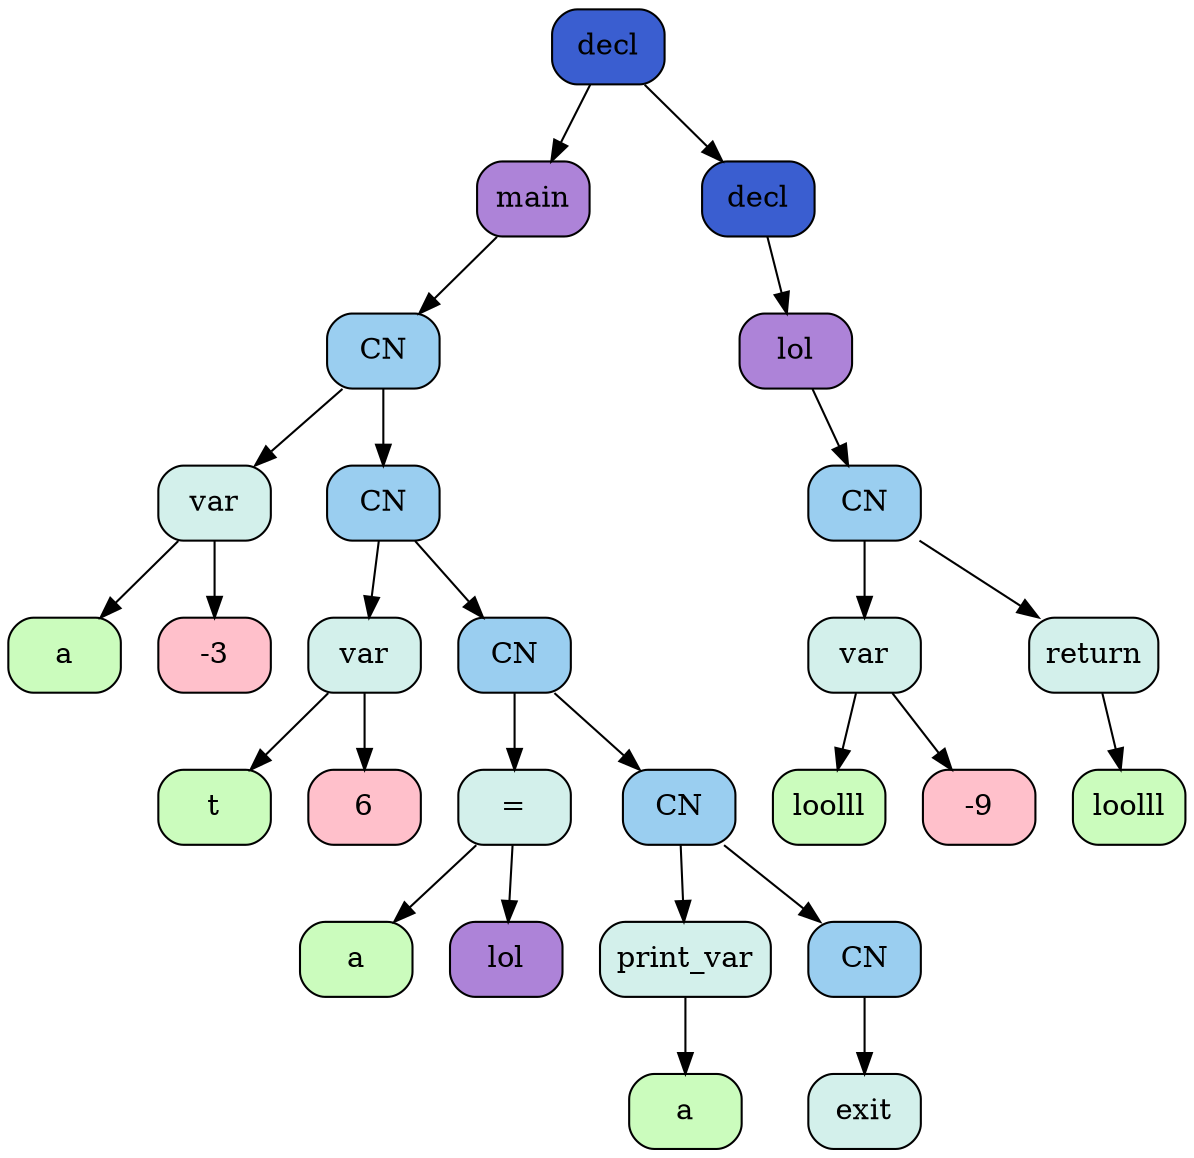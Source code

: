 digraph {
		node [shape=Mrecord]
	node0x5616aef19ef0[label="decl", style=filled, fillcolor="#3a5ed0"]
	node0x5616aef198f0[style=filled, fillcolor="#ad83d8", label="main"]
	node0x5616aef19ef0 -> node0x5616aef198f0
	node0x5616aef198f0[style=filled, fillcolor="#ad83d8", label="main"]
	node0x5616aef19ce0[label="CN", style=filled, fillcolor="#9acef0"]
	node0x5616aef198f0 -> node0x5616aef19ce0
	node0x5616aef19ce0[label="CN", style=filled, fillcolor="#9acef0"]
	node0x5616aef199c0[label="var", style=filled, fillcolor="#d3f0eb"]
	node0x5616aef19ce0 -> node0x5616aef199c0
	node0x5616aef199c0[label="var", style=filled, fillcolor="#d3f0eb"]
	node0x5616aef19940[style=filled, fillcolor="#cbfcbd", label="a"]
	node0x5616aef199c0 -> node0x5616aef19940
	node0x5616aef199c0[label="var", style=filled, fillcolor="#d3f0eb"]
	node0x5616aef19990[style=filled, fillcolor="#ffc0cb", label="-3"]
	node0x5616aef199c0 -> node0x5616aef19990
	node0x5616aef19ce0[label="CN", style=filled, fillcolor="#9acef0"]
	node0x5616aef19cb0[label="CN", style=filled, fillcolor="#9acef0"]
	node0x5616aef19ce0 -> node0x5616aef19cb0
	node0x5616aef19cb0[label="CN", style=filled, fillcolor="#9acef0"]
	node0x5616aef19a70[label="var", style=filled, fillcolor="#d3f0eb"]
	node0x5616aef19cb0 -> node0x5616aef19a70
	node0x5616aef19a70[label="var", style=filled, fillcolor="#d3f0eb"]
	node0x5616aef199f0[style=filled, fillcolor="#cbfcbd", label="t"]
	node0x5616aef19a70 -> node0x5616aef199f0
	node0x5616aef19a70[label="var", style=filled, fillcolor="#d3f0eb"]
	node0x5616aef19a40[style=filled, fillcolor="#ffc0cb", label="6"]
	node0x5616aef19a70 -> node0x5616aef19a40
	node0x5616aef19cb0[label="CN", style=filled, fillcolor="#9acef0"]
	node0x5616aef19c80[label="CN", style=filled, fillcolor="#9acef0"]
	node0x5616aef19cb0 -> node0x5616aef19c80
	node0x5616aef19c80[label="CN", style=filled, fillcolor="#9acef0"]
	node0x5616aef19b40[label="=", style=filled, fillcolor="#d3f0eb"]
	node0x5616aef19c80 -> node0x5616aef19b40
	node0x5616aef19b40[label="=", style=filled, fillcolor="#d3f0eb"]
	node0x5616aef19aa0[style=filled, fillcolor="#cbfcbd", label="a"]
	node0x5616aef19b40 -> node0x5616aef19aa0
	node0x5616aef19b40[label="=", style=filled, fillcolor="#d3f0eb"]
	node0x5616aef19af0[style=filled, fillcolor="#ad83d8", label="lol"]
	node0x5616aef19b40 -> node0x5616aef19af0
	node0x5616aef19c80[label="CN", style=filled, fillcolor="#9acef0"]
	node0x5616aef19c50[label="CN", style=filled, fillcolor="#9acef0"]
	node0x5616aef19c80 -> node0x5616aef19c50
	node0x5616aef19c50[label="CN", style=filled, fillcolor="#9acef0"]
	node0x5616aef19bc0[label="print_var", style=filled, fillcolor="#d3f0eb"]
	node0x5616aef19c50 -> node0x5616aef19bc0
	node0x5616aef19bc0[label="print_var", style=filled, fillcolor="#d3f0eb"]
	node0x5616aef19b70[style=filled, fillcolor="#cbfcbd", label="a"]
	node0x5616aef19bc0 -> node0x5616aef19b70
	node0x5616aef19c50[label="CN", style=filled, fillcolor="#9acef0"]
	node0x5616aef19c20[label="CN", style=filled, fillcolor="#9acef0"]
	node0x5616aef19c50 -> node0x5616aef19c20
	node0x5616aef19c20[label="CN", style=filled, fillcolor="#9acef0"]
	node0x5616aef19bf0[label="exit", style=filled, fillcolor="#d3f0eb"]
	node0x5616aef19c20 -> node0x5616aef19bf0
	node0x5616aef19ef0[label="decl", style=filled, fillcolor="#3a5ed0"]
	node0x5616aef19ec0[label="decl", style=filled, fillcolor="#3a5ed0"]
	node0x5616aef19ef0 -> node0x5616aef19ec0
	node0x5616aef19ec0[label="decl", style=filled, fillcolor="#3a5ed0"]
	node0x5616aef19d10[style=filled, fillcolor="#ad83d8", label="lol"]
	node0x5616aef19ec0 -> node0x5616aef19d10
	node0x5616aef19d10[style=filled, fillcolor="#ad83d8", label="lol"]
	node0x5616aef19e90[label="CN", style=filled, fillcolor="#9acef0"]
	node0x5616aef19d10 -> node0x5616aef19e90
	node0x5616aef19e90[label="CN", style=filled, fillcolor="#9acef0"]
	node0x5616aef19de0[label="var", style=filled, fillcolor="#d3f0eb"]
	node0x5616aef19e90 -> node0x5616aef19de0
	node0x5616aef19de0[label="var", style=filled, fillcolor="#d3f0eb"]
	node0x5616aef19d60[style=filled, fillcolor="#cbfcbd", label="loolll"]
	node0x5616aef19de0 -> node0x5616aef19d60
	node0x5616aef19de0[label="var", style=filled, fillcolor="#d3f0eb"]
	node0x5616aef19db0[style=filled, fillcolor="#ffc0cb", label="-9"]
	node0x5616aef19de0 -> node0x5616aef19db0
	node0x5616aef19e90[label="CN", style=filled, fillcolor="#9acef0"]
	node0x5616aef19e60[label="return", style=filled, fillcolor="#d3f0eb"]
	node0x5616aef19e90 -> node0x5616aef19e60
	node0x5616aef19e60[label="return", style=filled, fillcolor="#d3f0eb"]
	node0x5616aef19e10[style=filled, fillcolor="#cbfcbd", label="loolll"]
	node0x5616aef19e60 -> node0x5616aef19e10
}
